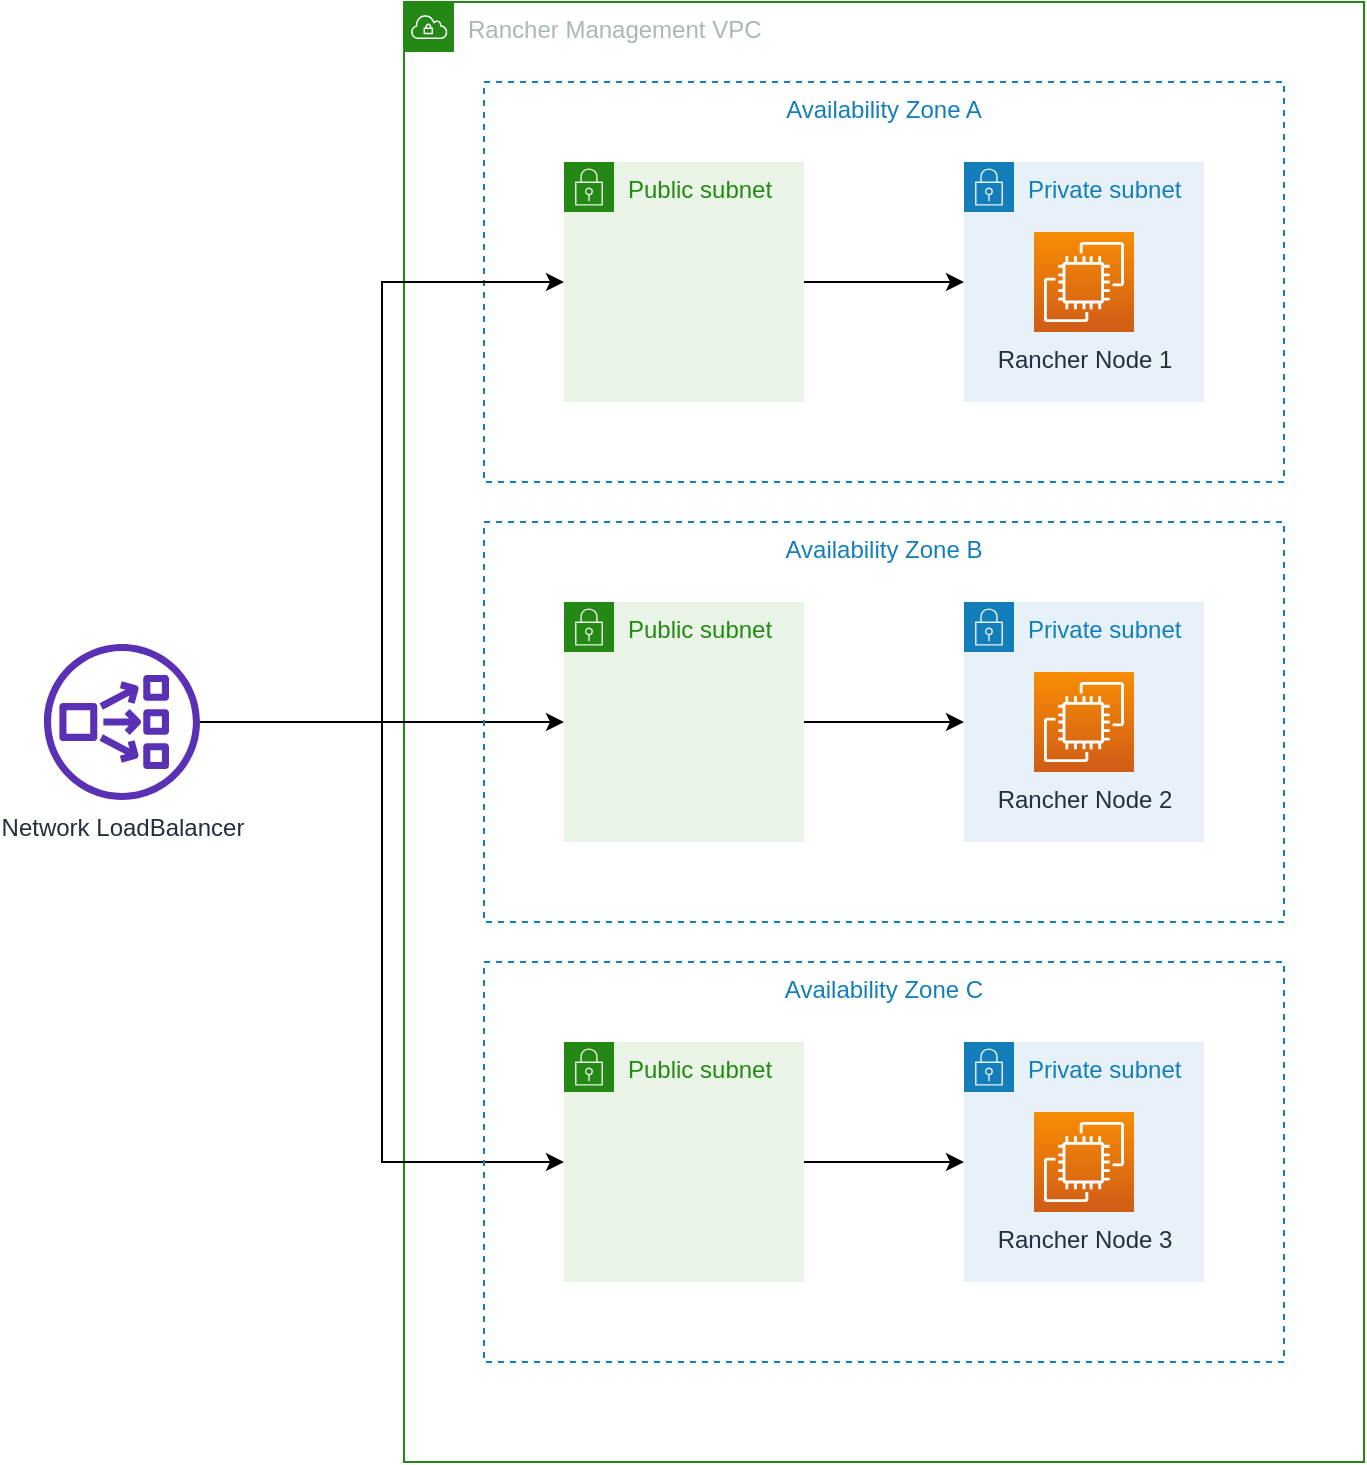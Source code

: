 <mxfile version="12.9.12" type="device"><diagram id="yJCjjQOQ_-uIf_8D98i4" name="Page-1"><mxGraphModel dx="2281" dy="894" grid="1" gridSize="10" guides="1" tooltips="1" connect="1" arrows="1" fold="1" page="1" pageScale="1" pageWidth="827" pageHeight="1169" math="0" shadow="0"><root><mxCell id="0"/><mxCell id="1" parent="0"/><mxCell id="PdBiSfHbIG-nrA3_KYYI-1" value="Rancher Management VPC" style="points=[[0,0],[0.25,0],[0.5,0],[0.75,0],[1,0],[1,0.25],[1,0.5],[1,0.75],[1,1],[0.75,1],[0.5,1],[0.25,1],[0,1],[0,0.75],[0,0.5],[0,0.25]];outlineConnect=0;gradientColor=none;html=1;whiteSpace=wrap;fontSize=12;fontStyle=0;shape=mxgraph.aws4.group;grIcon=mxgraph.aws4.group_vpc;strokeColor=#248814;fillColor=none;verticalAlign=top;align=left;spacingLeft=30;fontColor=#AAB7B8;dashed=0;" vertex="1" parent="1"><mxGeometry x="-200" y="40" width="480" height="730" as="geometry"/></mxCell><mxCell id="PdBiSfHbIG-nrA3_KYYI-3" value="Availability Zone A" style="fillColor=none;strokeColor=#147EBA;dashed=1;verticalAlign=top;fontStyle=0;fontColor=#147EBA;" vertex="1" parent="1"><mxGeometry x="-160" y="80" width="400" height="200" as="geometry"/></mxCell><mxCell id="PdBiSfHbIG-nrA3_KYYI-2" value="Private subnet" style="points=[[0,0],[0.25,0],[0.5,0],[0.75,0],[1,0],[1,0.25],[1,0.5],[1,0.75],[1,1],[0.75,1],[0.5,1],[0.25,1],[0,1],[0,0.75],[0,0.5],[0,0.25]];outlineConnect=0;gradientColor=none;html=1;whiteSpace=wrap;fontSize=12;fontStyle=0;shape=mxgraph.aws4.group;grIcon=mxgraph.aws4.group_security_group;grStroke=0;strokeColor=#147EBA;fillColor=#E6F2F8;verticalAlign=top;align=left;spacingLeft=30;fontColor=#147EBA;dashed=0;" vertex="1" parent="1"><mxGeometry x="80" y="120" width="120" height="120" as="geometry"/></mxCell><mxCell id="PdBiSfHbIG-nrA3_KYYI-7" value="Rancher Node 1" style="outlineConnect=0;fontColor=#232F3E;gradientColor=#F78E04;gradientDirection=north;fillColor=#D05C17;strokeColor=#ffffff;dashed=0;verticalLabelPosition=bottom;verticalAlign=top;align=center;html=1;fontSize=12;fontStyle=0;aspect=fixed;shape=mxgraph.aws4.resourceIcon;resIcon=mxgraph.aws4.ec2;" vertex="1" parent="1"><mxGeometry x="115" y="155" width="50" height="50" as="geometry"/></mxCell><mxCell id="PdBiSfHbIG-nrA3_KYYI-13" style="edgeStyle=orthogonalEdgeStyle;rounded=0;orthogonalLoop=1;jettySize=auto;html=1;" edge="1" parent="1" source="PdBiSfHbIG-nrA3_KYYI-8" target="PdBiSfHbIG-nrA3_KYYI-2"><mxGeometry relative="1" as="geometry"/></mxCell><mxCell id="PdBiSfHbIG-nrA3_KYYI-8" value="Public subnet" style="points=[[0,0],[0.25,0],[0.5,0],[0.75,0],[1,0],[1,0.25],[1,0.5],[1,0.75],[1,1],[0.75,1],[0.5,1],[0.25,1],[0,1],[0,0.75],[0,0.5],[0,0.25]];outlineConnect=0;gradientColor=none;html=1;whiteSpace=wrap;fontSize=12;fontStyle=0;shape=mxgraph.aws4.group;grIcon=mxgraph.aws4.group_security_group;grStroke=0;strokeColor=#248814;fillColor=#E9F3E6;verticalAlign=top;align=left;spacingLeft=30;fontColor=#248814;dashed=0;" vertex="1" parent="1"><mxGeometry x="-120" y="120" width="120" height="120" as="geometry"/></mxCell><mxCell id="PdBiSfHbIG-nrA3_KYYI-34" style="edgeStyle=orthogonalEdgeStyle;rounded=0;orthogonalLoop=1;jettySize=auto;html=1;entryX=0;entryY=0.5;entryDx=0;entryDy=0;" edge="1" parent="1" source="PdBiSfHbIG-nrA3_KYYI-9" target="PdBiSfHbIG-nrA3_KYYI-8"><mxGeometry relative="1" as="geometry"/></mxCell><mxCell id="PdBiSfHbIG-nrA3_KYYI-35" style="edgeStyle=orthogonalEdgeStyle;rounded=0;orthogonalLoop=1;jettySize=auto;html=1;" edge="1" parent="1" source="PdBiSfHbIG-nrA3_KYYI-9" target="PdBiSfHbIG-nrA3_KYYI-22"><mxGeometry relative="1" as="geometry"/></mxCell><mxCell id="PdBiSfHbIG-nrA3_KYYI-36" style="edgeStyle=orthogonalEdgeStyle;rounded=0;orthogonalLoop=1;jettySize=auto;html=1;entryX=0;entryY=0.5;entryDx=0;entryDy=0;" edge="1" parent="1" source="PdBiSfHbIG-nrA3_KYYI-9" target="PdBiSfHbIG-nrA3_KYYI-26"><mxGeometry relative="1" as="geometry"/></mxCell><mxCell id="PdBiSfHbIG-nrA3_KYYI-9" value="Network LoadBalancer" style="outlineConnect=0;fontColor=#232F3E;gradientColor=none;fillColor=#5A30B5;strokeColor=none;dashed=0;verticalLabelPosition=bottom;verticalAlign=top;align=center;html=1;fontSize=12;fontStyle=0;aspect=fixed;pointerEvents=1;shape=mxgraph.aws4.network_load_balancer;" vertex="1" parent="1"><mxGeometry x="-380" y="361" width="78" height="78" as="geometry"/></mxCell><mxCell id="PdBiSfHbIG-nrA3_KYYI-19" value="Availability Zone B" style="fillColor=none;strokeColor=#147EBA;dashed=1;verticalAlign=top;fontStyle=0;fontColor=#147EBA;" vertex="1" parent="1"><mxGeometry x="-160" y="300" width="400" height="200" as="geometry"/></mxCell><mxCell id="PdBiSfHbIG-nrA3_KYYI-20" value="Private subnet" style="points=[[0,0],[0.25,0],[0.5,0],[0.75,0],[1,0],[1,0.25],[1,0.5],[1,0.75],[1,1],[0.75,1],[0.5,1],[0.25,1],[0,1],[0,0.75],[0,0.5],[0,0.25]];outlineConnect=0;gradientColor=none;html=1;whiteSpace=wrap;fontSize=12;fontStyle=0;shape=mxgraph.aws4.group;grIcon=mxgraph.aws4.group_security_group;grStroke=0;strokeColor=#147EBA;fillColor=#E6F2F8;verticalAlign=top;align=left;spacingLeft=30;fontColor=#147EBA;dashed=0;" vertex="1" parent="1"><mxGeometry x="80" y="340" width="120" height="120" as="geometry"/></mxCell><mxCell id="PdBiSfHbIG-nrA3_KYYI-21" value="Rancher Node 2" style="outlineConnect=0;fontColor=#232F3E;gradientColor=#F78E04;gradientDirection=north;fillColor=#D05C17;strokeColor=#ffffff;dashed=0;verticalLabelPosition=bottom;verticalAlign=top;align=center;html=1;fontSize=12;fontStyle=0;aspect=fixed;shape=mxgraph.aws4.resourceIcon;resIcon=mxgraph.aws4.ec2;" vertex="1" parent="1"><mxGeometry x="115" y="375" width="50" height="50" as="geometry"/></mxCell><mxCell id="PdBiSfHbIG-nrA3_KYYI-37" style="edgeStyle=orthogonalEdgeStyle;rounded=0;orthogonalLoop=1;jettySize=auto;html=1;exitX=1;exitY=0.5;exitDx=0;exitDy=0;entryX=0;entryY=0.5;entryDx=0;entryDy=0;" edge="1" parent="1" source="PdBiSfHbIG-nrA3_KYYI-22" target="PdBiSfHbIG-nrA3_KYYI-20"><mxGeometry relative="1" as="geometry"/></mxCell><mxCell id="PdBiSfHbIG-nrA3_KYYI-22" value="Public subnet" style="points=[[0,0],[0.25,0],[0.5,0],[0.75,0],[1,0],[1,0.25],[1,0.5],[1,0.75],[1,1],[0.75,1],[0.5,1],[0.25,1],[0,1],[0,0.75],[0,0.5],[0,0.25]];outlineConnect=0;gradientColor=none;html=1;whiteSpace=wrap;fontSize=12;fontStyle=0;shape=mxgraph.aws4.group;grIcon=mxgraph.aws4.group_security_group;grStroke=0;strokeColor=#248814;fillColor=#E9F3E6;verticalAlign=top;align=left;spacingLeft=30;fontColor=#248814;dashed=0;" vertex="1" parent="1"><mxGeometry x="-120" y="340" width="120" height="120" as="geometry"/></mxCell><mxCell id="PdBiSfHbIG-nrA3_KYYI-23" value="Availability Zone C" style="fillColor=none;strokeColor=#147EBA;dashed=1;verticalAlign=top;fontStyle=0;fontColor=#147EBA;" vertex="1" parent="1"><mxGeometry x="-160" y="520" width="400" height="200" as="geometry"/></mxCell><mxCell id="PdBiSfHbIG-nrA3_KYYI-24" value="Private subnet" style="points=[[0,0],[0.25,0],[0.5,0],[0.75,0],[1,0],[1,0.25],[1,0.5],[1,0.75],[1,1],[0.75,1],[0.5,1],[0.25,1],[0,1],[0,0.75],[0,0.5],[0,0.25]];outlineConnect=0;gradientColor=none;html=1;whiteSpace=wrap;fontSize=12;fontStyle=0;shape=mxgraph.aws4.group;grIcon=mxgraph.aws4.group_security_group;grStroke=0;strokeColor=#147EBA;fillColor=#E6F2F8;verticalAlign=top;align=left;spacingLeft=30;fontColor=#147EBA;dashed=0;" vertex="1" parent="1"><mxGeometry x="80" y="560" width="120" height="120" as="geometry"/></mxCell><mxCell id="PdBiSfHbIG-nrA3_KYYI-25" value="Rancher Node 3" style="outlineConnect=0;fontColor=#232F3E;gradientColor=#F78E04;gradientDirection=north;fillColor=#D05C17;strokeColor=#ffffff;dashed=0;verticalLabelPosition=bottom;verticalAlign=top;align=center;html=1;fontSize=12;fontStyle=0;aspect=fixed;shape=mxgraph.aws4.resourceIcon;resIcon=mxgraph.aws4.ec2;" vertex="1" parent="1"><mxGeometry x="115" y="595" width="50" height="50" as="geometry"/></mxCell><mxCell id="PdBiSfHbIG-nrA3_KYYI-38" style="edgeStyle=orthogonalEdgeStyle;rounded=0;orthogonalLoop=1;jettySize=auto;html=1;exitX=1;exitY=0.5;exitDx=0;exitDy=0;" edge="1" parent="1" source="PdBiSfHbIG-nrA3_KYYI-26" target="PdBiSfHbIG-nrA3_KYYI-24"><mxGeometry relative="1" as="geometry"/></mxCell><mxCell id="PdBiSfHbIG-nrA3_KYYI-26" value="Public subnet" style="points=[[0,0],[0.25,0],[0.5,0],[0.75,0],[1,0],[1,0.25],[1,0.5],[1,0.75],[1,1],[0.75,1],[0.5,1],[0.25,1],[0,1],[0,0.75],[0,0.5],[0,0.25]];outlineConnect=0;gradientColor=none;html=1;whiteSpace=wrap;fontSize=12;fontStyle=0;shape=mxgraph.aws4.group;grIcon=mxgraph.aws4.group_security_group;grStroke=0;strokeColor=#248814;fillColor=#E9F3E6;verticalAlign=top;align=left;spacingLeft=30;fontColor=#248814;dashed=0;" vertex="1" parent="1"><mxGeometry x="-120" y="560" width="120" height="120" as="geometry"/></mxCell></root></mxGraphModel></diagram></mxfile>